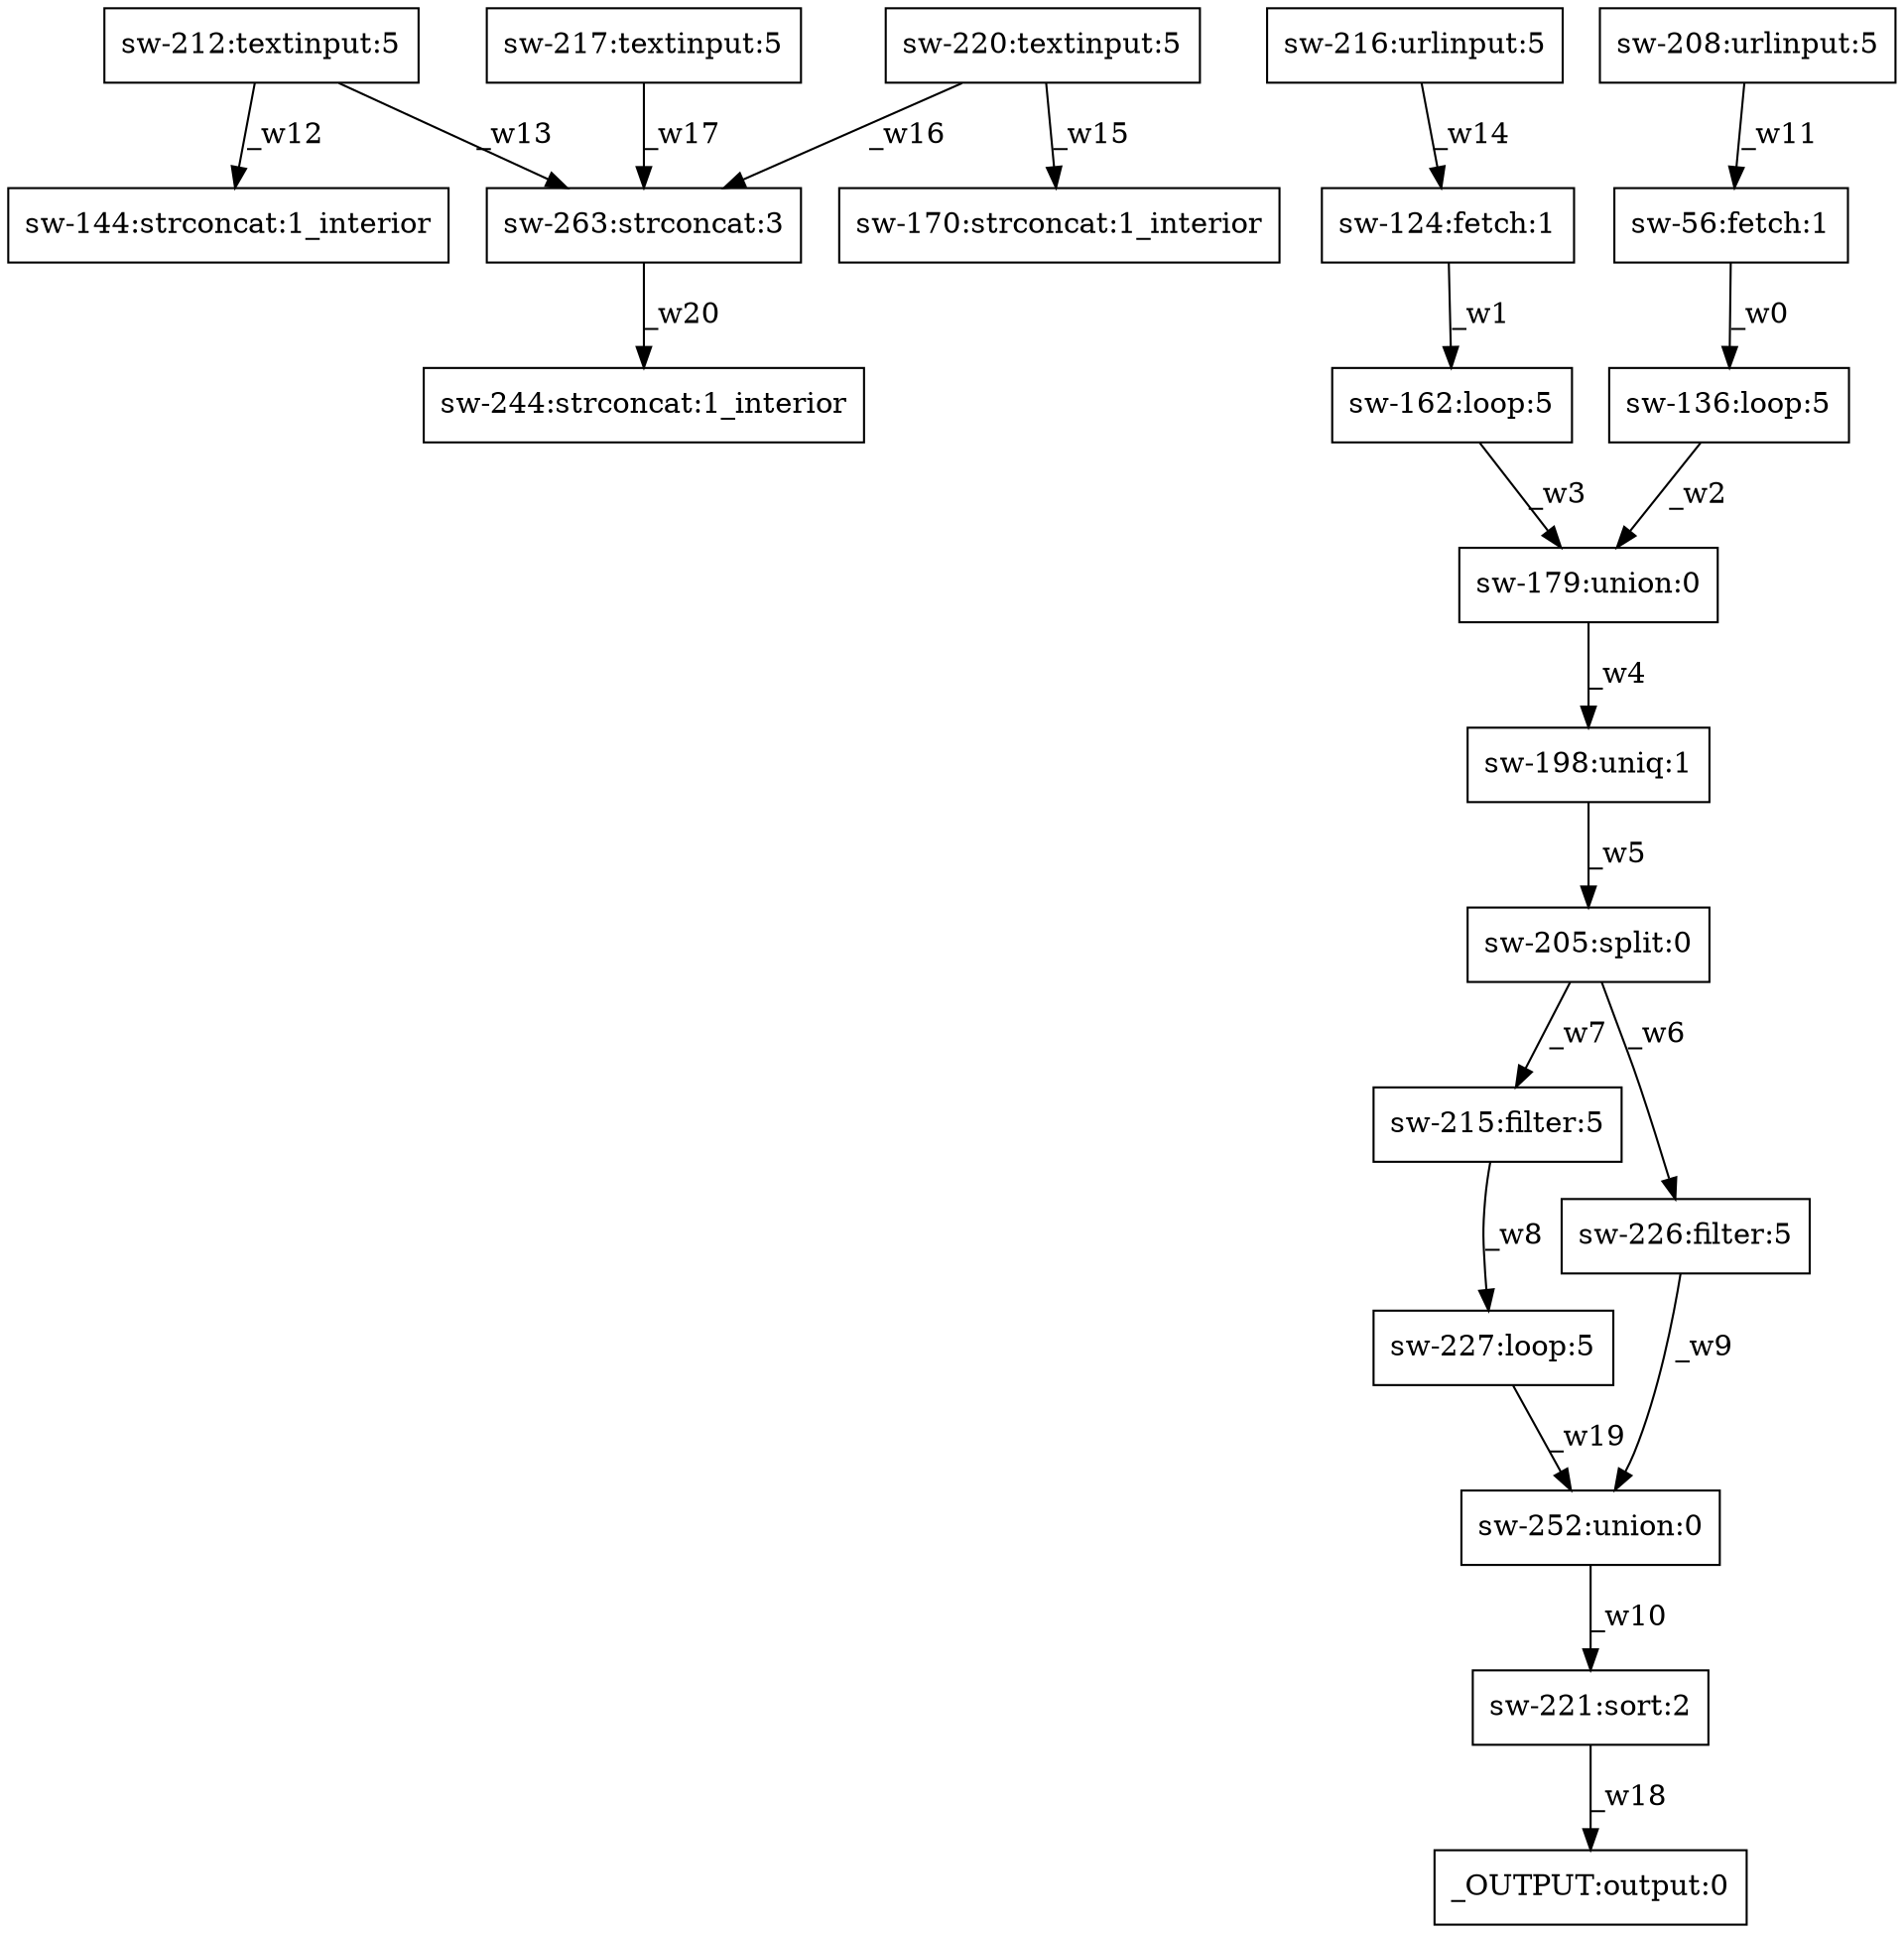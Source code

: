 digraph test1 { node [shape=box] "sw-144" [label="sw-144:strconcat:1_interior"];"_OUTPUT" [label="_OUTPUT:output:0"];"sw-208" [label="sw-208:urlinput:5"];"sw-179" [label="sw-179:union:0"];"sw-263" [label="sw-263:strconcat:3"];"sw-170" [label="sw-170:strconcat:1_interior"];"sw-244" [label="sw-244:strconcat:1_interior"];"sw-252" [label="sw-252:union:0"];"sw-217" [label="sw-217:textinput:5"];"sw-212" [label="sw-212:textinput:5"];"sw-162" [label="sw-162:loop:5"];"sw-220" [label="sw-220:textinput:5"];"sw-124" [label="sw-124:fetch:1"];"sw-227" [label="sw-227:loop:5"];"sw-216" [label="sw-216:urlinput:5"];"sw-205" [label="sw-205:split:0"];"sw-56" [label="sw-56:fetch:1"];"sw-136" [label="sw-136:loop:5"];"sw-221" [label="sw-221:sort:2"];"sw-215" [label="sw-215:filter:5"];"sw-198" [label="sw-198:uniq:1"];"sw-226" [label="sw-226:filter:5"];"sw-56" -> "sw-136" [label="_w0"];"sw-124" -> "sw-162" [label="_w1"];"sw-136" -> "sw-179" [label="_w2"];"sw-162" -> "sw-179" [label="_w3"];"sw-179" -> "sw-198" [label="_w4"];"sw-198" -> "sw-205" [label="_w5"];"sw-205" -> "sw-226" [label="_w6"];"sw-205" -> "sw-215" [label="_w7"];"sw-215" -> "sw-227" [label="_w8"];"sw-226" -> "sw-252" [label="_w9"];"sw-252" -> "sw-221" [label="_w10"];"sw-208" -> "sw-56" [label="_w11"];"sw-212" -> "sw-144" [label="_w12"];"sw-212" -> "sw-263" [label="_w13"];"sw-216" -> "sw-124" [label="_w14"];"sw-220" -> "sw-170" [label="_w15"];"sw-220" -> "sw-263" [label="_w16"];"sw-217" -> "sw-263" [label="_w17"];"sw-221" -> "_OUTPUT" [label="_w18"];"sw-227" -> "sw-252" [label="_w19"];"sw-263" -> "sw-244" [label="_w20"];}